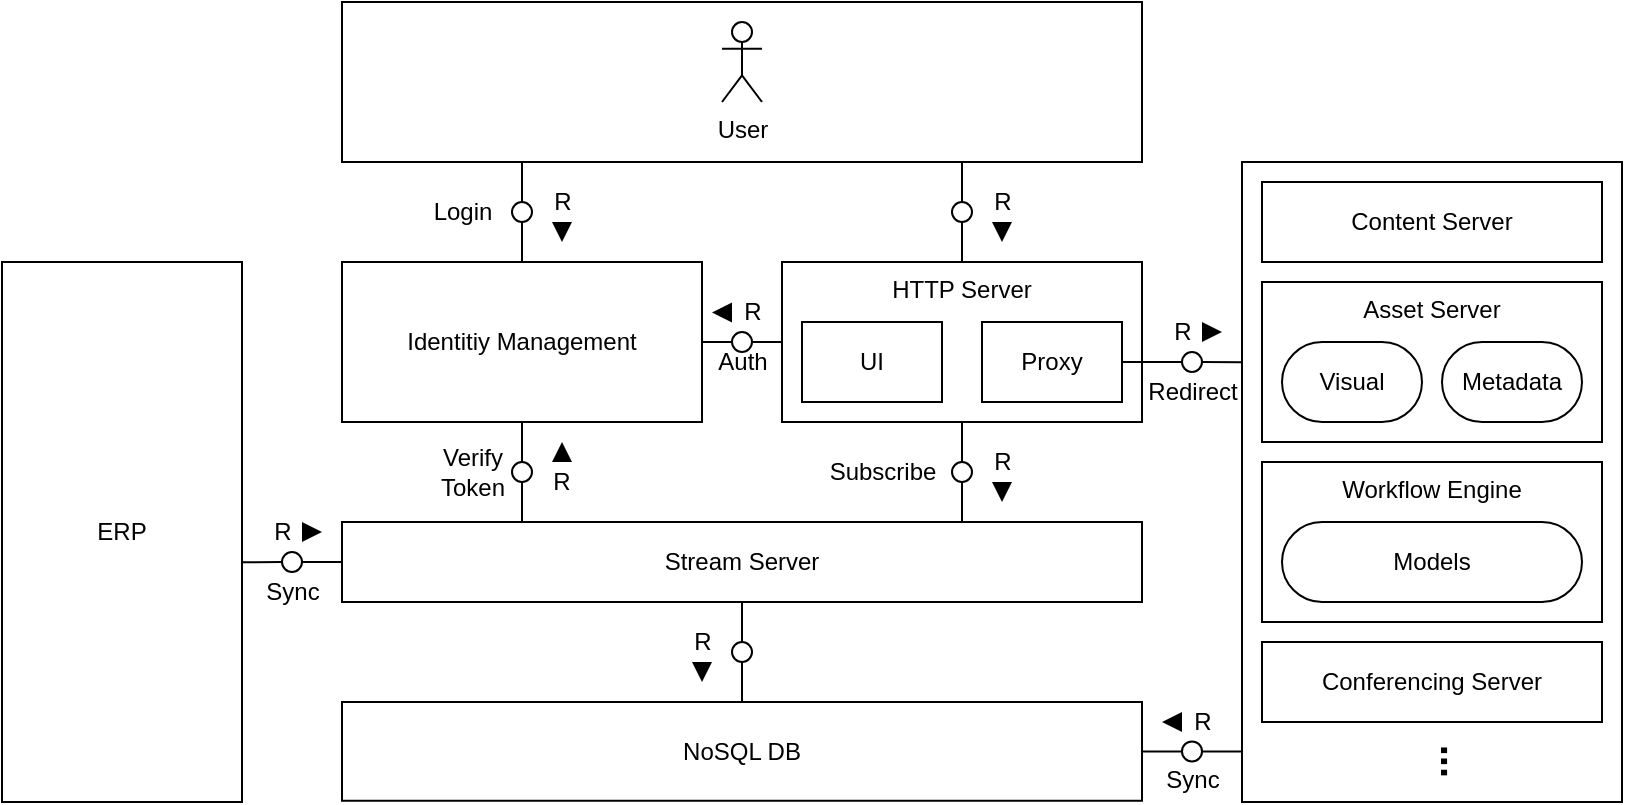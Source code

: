 <mxfile version="13.3.5" type="device"><diagram id="8TGCa_ktwGSLHj1pzFkR" name="Page-1"><mxGraphModel dx="782" dy="437" grid="1" gridSize="10" guides="1" tooltips="1" connect="1" arrows="1" fold="1" page="1" pageScale="1" pageWidth="850" pageHeight="1100" math="0" shadow="0"><root><mxCell id="0"/><mxCell id="1" parent="0"/><mxCell id="qzlA5_UaND0cFiVb6v2D-30" value="XMPP Server" style="rounded=0;whiteSpace=wrap;html=1;" parent="1" vertex="1"><mxGeometry x="650" y="160" width="190" height="320" as="geometry"/></mxCell><mxCell id="qzlA5_UaND0cFiVb6v2D-23" value="Asset Server" style="rounded=0;whiteSpace=wrap;html=1;verticalAlign=top;" parent="1" vertex="1"><mxGeometry x="660" y="220" width="170" height="80" as="geometry"/></mxCell><mxCell id="qzlA5_UaND0cFiVb6v2D-3" value="" style="rounded=0;whiteSpace=wrap;html=1;points=[[0.225,1],[0.775,1]]" parent="1" vertex="1"><mxGeometry x="200" y="80" width="400" height="80" as="geometry"/></mxCell><mxCell id="qzlA5_UaND0cFiVb6v2D-2" value="User" style="shape=umlActor;verticalLabelPosition=bottom;labelBackgroundColor=#ffffff;verticalAlign=top;html=1;outlineConnect=0;" parent="1" vertex="1"><mxGeometry x="390" y="90" width="20" height="40" as="geometry"/></mxCell><mxCell id="qzlA5_UaND0cFiVb6v2D-10" value="Identitiy Management" style="rounded=0;whiteSpace=wrap;html=1;" parent="1" vertex="1"><mxGeometry x="200" y="210" width="180" height="80" as="geometry"/></mxCell><mxCell id="qzlA5_UaND0cFiVb6v2D-12" value="HTTP Server" style="rounded=0;whiteSpace=wrap;html=1;verticalAlign=top;" parent="1" vertex="1"><mxGeometry x="420" y="210" width="180" height="80" as="geometry"/></mxCell><mxCell id="qzlA5_UaND0cFiVb6v2D-14" value="UI" style="rounded=0;whiteSpace=wrap;html=1;" parent="1" vertex="1"><mxGeometry x="430" y="240" width="70" height="40" as="geometry"/></mxCell><mxCell id="qzlA5_UaND0cFiVb6v2D-15" value="Proxy" style="rounded=0;whiteSpace=wrap;html=1;" parent="1" vertex="1"><mxGeometry x="520" y="240" width="70" height="40" as="geometry"/></mxCell><mxCell id="qzlA5_UaND0cFiVb6v2D-18" value="Stream Server" style="rounded=0;whiteSpace=wrap;html=1;points=[[0.225,0],[0.775,0],[0.5,1]]" parent="1" vertex="1"><mxGeometry x="200" y="340" width="400" height="40" as="geometry"/></mxCell><mxCell id="qzlA5_UaND0cFiVb6v2D-19" value="NoSQL DB" style="rounded=0;whiteSpace=wrap;html=1;" parent="1" vertex="1"><mxGeometry x="200" y="430" width="400" height="49.38" as="geometry"/></mxCell><mxCell id="qzlA5_UaND0cFiVb6v2D-20" value="Metadata" style="rounded=1;whiteSpace=wrap;html=1;arcSize=50;" parent="1" vertex="1"><mxGeometry x="750" y="250" width="70" height="40" as="geometry"/></mxCell><mxCell id="qzlA5_UaND0cFiVb6v2D-21" value="Visual" style="rounded=1;whiteSpace=wrap;html=1;arcSize=50;" parent="1" vertex="1"><mxGeometry x="670" y="250" width="70" height="40" as="geometry"/></mxCell><mxCell id="qzlA5_UaND0cFiVb6v2D-26" value="Workflow Engine" style="rounded=0;whiteSpace=wrap;html=1;verticalAlign=top;" parent="1" vertex="1"><mxGeometry x="660" y="310" width="170" height="80" as="geometry"/></mxCell><mxCell id="qzlA5_UaND0cFiVb6v2D-28" value="Models" style="rounded=1;whiteSpace=wrap;html=1;arcSize=50;" parent="1" vertex="1"><mxGeometry x="670" y="340" width="150" height="40" as="geometry"/></mxCell><mxCell id="qzlA5_UaND0cFiVb6v2D-32" value="ERP" style="rounded=0;whiteSpace=wrap;html=1;" parent="1" vertex="1"><mxGeometry x="30" y="210" width="120" height="270" as="geometry"/></mxCell><mxCell id="qzlA5_UaND0cFiVb6v2D-33" value="..." style="rounded=0;whiteSpace=wrap;html=1;fontStyle=1;fontSize=20;verticalAlign=middle;rotation=90;strokeColor=none;fillColor=none;" parent="1" vertex="1"><mxGeometry x="738" y="440" width="40" height="39.38" as="geometry"/></mxCell><mxCell id="qzlA5_UaND0cFiVb6v2D-29" value="Conferencing Server" style="rounded=0;whiteSpace=wrap;html=1;" parent="1" vertex="1"><mxGeometry x="660" y="400" width="170" height="40" as="geometry"/></mxCell><mxCell id="qzlA5_UaND0cFiVb6v2D-34" value="" style="endArrow=none;html=1;fontSize=15;exitX=0.5;exitY=0;exitDx=0;exitDy=0;entryX=0.225;entryY=1;entryDx=0;entryDy=0;" parent="1" source="qzlA5_UaND0cFiVb6v2D-35" target="qzlA5_UaND0cFiVb6v2D-3" edge="1"><mxGeometry width="50" height="50" relative="1" as="geometry"><mxPoint x="180" y="220" as="sourcePoint"/><mxPoint x="240" y="185" as="targetPoint"/></mxGeometry></mxCell><mxCell id="qzlA5_UaND0cFiVb6v2D-35" value="" style="ellipse;whiteSpace=wrap;html=1;aspect=fixed;fillColor=none;fontSize=15;" parent="1" vertex="1"><mxGeometry x="285" y="180" width="10" height="10" as="geometry"/></mxCell><mxCell id="qzlA5_UaND0cFiVb6v2D-39" value="" style="endArrow=none;html=1;fontSize=15;exitX=0.5;exitY=0;exitDx=0;exitDy=0;entryX=0.5;entryY=1;entryDx=0;entryDy=0;" parent="1" source="qzlA5_UaND0cFiVb6v2D-10" target="qzlA5_UaND0cFiVb6v2D-35" edge="1"><mxGeometry width="50" height="50" relative="1" as="geometry"><mxPoint x="290" y="190" as="sourcePoint"/><mxPoint x="290" y="170" as="targetPoint"/></mxGeometry></mxCell><mxCell id="qzlA5_UaND0cFiVb6v2D-46" value="" style="endArrow=none;html=1;fontSize=15;exitX=0.5;exitY=0;exitDx=0;exitDy=0;entryX=0.775;entryY=1;entryDx=0;entryDy=0;" parent="1" source="qzlA5_UaND0cFiVb6v2D-47" target="qzlA5_UaND0cFiVb6v2D-3" edge="1"><mxGeometry width="50" height="50" relative="1" as="geometry"><mxPoint x="295" y="230" as="sourcePoint"/><mxPoint x="395" y="170" as="targetPoint"/></mxGeometry></mxCell><mxCell id="qzlA5_UaND0cFiVb6v2D-47" value="" style="ellipse;whiteSpace=wrap;html=1;aspect=fixed;fillColor=none;fontSize=15;" parent="1" vertex="1"><mxGeometry x="505" y="180" width="10" height="10" as="geometry"/></mxCell><mxCell id="qzlA5_UaND0cFiVb6v2D-48" value="" style="endArrow=none;html=1;fontSize=15;exitX=0.5;exitY=0;exitDx=0;exitDy=0;entryX=0.5;entryY=1;entryDx=0;entryDy=0;" parent="1" source="qzlA5_UaND0cFiVb6v2D-12" target="qzlA5_UaND0cFiVb6v2D-47" edge="1"><mxGeometry width="50" height="50" relative="1" as="geometry"><mxPoint x="395" y="220" as="sourcePoint"/><mxPoint x="405" y="180" as="targetPoint"/></mxGeometry></mxCell><mxCell id="qzlA5_UaND0cFiVb6v2D-49" value="" style="endArrow=none;html=1;fontSize=15;exitX=0.5;exitY=0;exitDx=0;exitDy=0;entryX=0.5;entryY=1;entryDx=0;entryDy=0;" parent="1" source="qzlA5_UaND0cFiVb6v2D-50" target="qzlA5_UaND0cFiVb6v2D-10" edge="1"><mxGeometry width="50" height="50" relative="1" as="geometry"><mxPoint x="190" y="314" as="sourcePoint"/><mxPoint x="300" y="254" as="targetPoint"/></mxGeometry></mxCell><mxCell id="qzlA5_UaND0cFiVb6v2D-50" value="" style="ellipse;whiteSpace=wrap;html=1;aspect=fixed;fillColor=none;fontSize=15;" parent="1" vertex="1"><mxGeometry x="285" y="310" width="10" height="10" as="geometry"/></mxCell><mxCell id="qzlA5_UaND0cFiVb6v2D-51" value="" style="endArrow=none;html=1;fontSize=15;exitX=0.225;exitY=0;exitDx=0;exitDy=0;entryX=0.5;entryY=1;entryDx=0;entryDy=0;" parent="1" source="qzlA5_UaND0cFiVb6v2D-18" target="qzlA5_UaND0cFiVb6v2D-50" edge="1"><mxGeometry width="50" height="50" relative="1" as="geometry"><mxPoint x="300" y="304" as="sourcePoint"/><mxPoint x="300" y="264" as="targetPoint"/></mxGeometry></mxCell><mxCell id="qzlA5_UaND0cFiVb6v2D-53" value="" style="ellipse;whiteSpace=wrap;html=1;aspect=fixed;fillColor=none;fontSize=15;" parent="1" vertex="1"><mxGeometry x="505" y="310" width="10" height="10" as="geometry"/></mxCell><mxCell id="qzlA5_UaND0cFiVb6v2D-54" value="" style="endArrow=none;html=1;fontSize=15;exitX=0.5;exitY=0;exitDx=0;exitDy=0;entryX=0.5;entryY=1;entryDx=0;entryDy=0;" parent="1" source="qzlA5_UaND0cFiVb6v2D-53" target="qzlA5_UaND0cFiVb6v2D-12" edge="1"><mxGeometry width="50" height="50" relative="1" as="geometry"><mxPoint x="300" y="350" as="sourcePoint"/><mxPoint x="300" y="330" as="targetPoint"/></mxGeometry></mxCell><mxCell id="qzlA5_UaND0cFiVb6v2D-55" value="" style="endArrow=none;html=1;fontSize=15;exitX=0.775;exitY=0;exitDx=0;exitDy=0;entryX=0.5;entryY=1;entryDx=0;entryDy=0;" parent="1" source="qzlA5_UaND0cFiVb6v2D-18" target="qzlA5_UaND0cFiVb6v2D-53" edge="1"><mxGeometry width="50" height="50" relative="1" as="geometry"><mxPoint x="520" y="320" as="sourcePoint"/><mxPoint x="520" y="300.0" as="targetPoint"/></mxGeometry></mxCell><mxCell id="qzlA5_UaND0cFiVb6v2D-56" value="" style="ellipse;whiteSpace=wrap;html=1;aspect=fixed;fillColor=none;fontSize=15;" parent="1" vertex="1"><mxGeometry x="395" y="400" width="10" height="10" as="geometry"/></mxCell><mxCell id="qzlA5_UaND0cFiVb6v2D-57" value="" style="endArrow=none;html=1;fontSize=15;exitX=0.5;exitY=0;exitDx=0;exitDy=0;entryX=0.5;entryY=1;entryDx=0;entryDy=0;" parent="1" source="qzlA5_UaND0cFiVb6v2D-56" target="qzlA5_UaND0cFiVb6v2D-18" edge="1"><mxGeometry width="50" height="50" relative="1" as="geometry"><mxPoint x="190" y="440" as="sourcePoint"/><mxPoint x="370" y="400" as="targetPoint"/></mxGeometry></mxCell><mxCell id="qzlA5_UaND0cFiVb6v2D-58" value="" style="endArrow=none;html=1;fontSize=15;entryX=0.5;entryY=1;entryDx=0;entryDy=0;exitX=0.5;exitY=0;exitDx=0;exitDy=0;" parent="1" source="qzlA5_UaND0cFiVb6v2D-19" target="qzlA5_UaND0cFiVb6v2D-56" edge="1"><mxGeometry width="50" height="50" relative="1" as="geometry"><mxPoint x="370" y="420" as="sourcePoint"/><mxPoint x="410" y="390.0" as="targetPoint"/></mxGeometry></mxCell><mxCell id="qzlA5_UaND0cFiVb6v2D-60" value="" style="ellipse;whiteSpace=wrap;html=1;aspect=fixed;fillColor=none;fontSize=15;" parent="1" vertex="1"><mxGeometry x="620" y="255" width="10" height="10" as="geometry"/></mxCell><mxCell id="qzlA5_UaND0cFiVb6v2D-61" value="" style="ellipse;whiteSpace=wrap;html=1;aspect=fixed;fillColor=none;fontSize=15;" parent="1" vertex="1"><mxGeometry x="620" y="449.69" width="10" height="10" as="geometry"/></mxCell><mxCell id="qzlA5_UaND0cFiVb6v2D-62" value="" style="endArrow=none;html=1;fontSize=15;exitX=1;exitY=0.5;exitDx=0;exitDy=0;entryX=0;entryY=0.5;entryDx=0;entryDy=0;" parent="1" source="qzlA5_UaND0cFiVb6v2D-15" target="qzlA5_UaND0cFiVb6v2D-60" edge="1"><mxGeometry width="50" height="50" relative="1" as="geometry"><mxPoint x="580" y="360" as="sourcePoint"/><mxPoint x="630" y="310" as="targetPoint"/></mxGeometry></mxCell><mxCell id="qzlA5_UaND0cFiVb6v2D-63" value="" style="endArrow=none;html=1;fontSize=15;entryX=0;entryY=0.5;entryDx=0;entryDy=0;exitX=1;exitY=0.5;exitDx=0;exitDy=0;" parent="1" source="qzlA5_UaND0cFiVb6v2D-19" target="qzlA5_UaND0cFiVb6v2D-61" edge="1"><mxGeometry width="50" height="50" relative="1" as="geometry"><mxPoint x="610" y="470" as="sourcePoint"/><mxPoint x="630" y="364.69" as="targetPoint"/></mxGeometry></mxCell><mxCell id="qzlA5_UaND0cFiVb6v2D-64" value="" style="endArrow=none;html=1;fontSize=15;exitX=1;exitY=0.5;exitDx=0;exitDy=0;entryX=0;entryY=0.556;entryDx=0;entryDy=0;entryPerimeter=0;" parent="1" source="qzlA5_UaND0cFiVb6v2D-61" edge="1"><mxGeometry width="50" height="50" relative="1" as="geometry"><mxPoint x="590" y="364.69" as="sourcePoint"/><mxPoint x="650" y="454.81" as="targetPoint"/></mxGeometry></mxCell><mxCell id="qzlA5_UaND0cFiVb6v2D-65" value="" style="endArrow=none;html=1;fontSize=15;entryX=1;entryY=0.5;entryDx=0;entryDy=0;exitX=0;exitY=0.313;exitDx=0;exitDy=0;exitPerimeter=0;" parent="1" source="qzlA5_UaND0cFiVb6v2D-30" target="qzlA5_UaND0cFiVb6v2D-60" edge="1"><mxGeometry width="50" height="50" relative="1" as="geometry"><mxPoint x="580" y="360" as="sourcePoint"/><mxPoint x="630" y="310" as="targetPoint"/></mxGeometry></mxCell><mxCell id="qzlA5_UaND0cFiVb6v2D-69" value="" style="ellipse;whiteSpace=wrap;html=1;aspect=fixed;fillColor=none;fontSize=15;" parent="1" vertex="1"><mxGeometry x="170" y="355" width="10" height="10" as="geometry"/></mxCell><mxCell id="qzlA5_UaND0cFiVb6v2D-70" value="" style="endArrow=none;html=1;fontSize=15;entryX=0;entryY=0.5;entryDx=0;entryDy=0;exitX=1;exitY=0.556;exitDx=0;exitDy=0;exitPerimeter=0;" parent="1" source="qzlA5_UaND0cFiVb6v2D-32" target="qzlA5_UaND0cFiVb6v2D-69" edge="1"><mxGeometry width="50" height="50" relative="1" as="geometry"><mxPoint x="180" y="430" as="sourcePoint"/><mxPoint x="230" y="380" as="targetPoint"/></mxGeometry></mxCell><mxCell id="qzlA5_UaND0cFiVb6v2D-71" value="" style="endArrow=none;html=1;fontSize=15;entryX=1;entryY=0.5;entryDx=0;entryDy=0;" parent="1" source="qzlA5_UaND0cFiVb6v2D-18" target="qzlA5_UaND0cFiVb6v2D-69" edge="1"><mxGeometry width="50" height="50" relative="1" as="geometry"><mxPoint x="180" y="440" as="sourcePoint"/><mxPoint x="230" y="390" as="targetPoint"/></mxGeometry></mxCell><mxCell id="DiiYMwunppkMj44Wbucp-2" value="Content Server" style="rounded=0;whiteSpace=wrap;html=1;" parent="1" vertex="1"><mxGeometry x="660" y="170" width="170" height="40" as="geometry"/></mxCell><mxCell id="DiiYMwunppkMj44Wbucp-20" value="" style="group" parent="1" vertex="1" connectable="0"><mxGeometry x="520" y="170" width="20" height="30" as="geometry"/></mxCell><mxCell id="DiiYMwunppkMj44Wbucp-17" value="R" style="text;html=1;align=center;verticalAlign=middle;resizable=0;points=[];autosize=1;" parent="DiiYMwunppkMj44Wbucp-20" vertex="1"><mxGeometry width="20" height="20" as="geometry"/></mxCell><mxCell id="DiiYMwunppkMj44Wbucp-18" value="" style="triangle;whiteSpace=wrap;html=1;fillColor=#000000;strokeColor=none;rotation=90;" parent="DiiYMwunppkMj44Wbucp-20" vertex="1"><mxGeometry x="5" y="20" width="10" height="10" as="geometry"/></mxCell><mxCell id="DiiYMwunppkMj44Wbucp-21" value="" style="group" parent="1" vertex="1" connectable="0"><mxGeometry x="610" y="235" width="20" height="20" as="geometry"/></mxCell><mxCell id="DiiYMwunppkMj44Wbucp-22" value="R" style="text;html=1;align=center;verticalAlign=middle;resizable=0;points=[];autosize=1;" parent="DiiYMwunppkMj44Wbucp-21" vertex="1"><mxGeometry width="20" height="20" as="geometry"/></mxCell><mxCell id="DiiYMwunppkMj44Wbucp-23" value="" style="triangle;whiteSpace=wrap;html=1;fillColor=#000000;strokeColor=none;rotation=0;" parent="1" vertex="1"><mxGeometry x="630" y="240" width="10" height="10" as="geometry"/></mxCell><mxCell id="DiiYMwunppkMj44Wbucp-24" value="" style="group" parent="1" vertex="1" connectable="0"><mxGeometry x="620" y="430" width="20" height="20" as="geometry"/></mxCell><mxCell id="DiiYMwunppkMj44Wbucp-25" value="R" style="text;html=1;align=center;verticalAlign=middle;resizable=0;points=[];autosize=1;" parent="DiiYMwunppkMj44Wbucp-24" vertex="1"><mxGeometry width="20" height="20" as="geometry"/></mxCell><mxCell id="DiiYMwunppkMj44Wbucp-26" value="" style="triangle;whiteSpace=wrap;html=1;fillColor=#000000;strokeColor=none;rotation=-180;" parent="DiiYMwunppkMj44Wbucp-24" vertex="1"><mxGeometry x="-10" y="5" width="10" height="10" as="geometry"/></mxCell><mxCell id="DiiYMwunppkMj44Wbucp-27" value="" style="group" parent="1" vertex="1" connectable="0"><mxGeometry x="300" y="170" width="20" height="30" as="geometry"/></mxCell><mxCell id="DiiYMwunppkMj44Wbucp-28" value="R" style="text;html=1;align=center;verticalAlign=middle;resizable=0;points=[];autosize=1;" parent="DiiYMwunppkMj44Wbucp-27" vertex="1"><mxGeometry width="20" height="20" as="geometry"/></mxCell><mxCell id="DiiYMwunppkMj44Wbucp-29" value="" style="triangle;whiteSpace=wrap;html=1;fillColor=#000000;strokeColor=none;rotation=90;" parent="DiiYMwunppkMj44Wbucp-27" vertex="1"><mxGeometry x="5" y="20" width="10" height="10" as="geometry"/></mxCell><mxCell id="DiiYMwunppkMj44Wbucp-31" value="R" style="text;html=1;strokeColor=none;fillColor=none;align=center;verticalAlign=middle;whiteSpace=wrap;rounded=0;" parent="1" vertex="1"><mxGeometry x="300" y="310" width="20" height="20" as="geometry"/></mxCell><mxCell id="DiiYMwunppkMj44Wbucp-32" value="" style="triangle;whiteSpace=wrap;html=1;fillColor=#000000;strokeColor=none;rotation=-90;" parent="1" vertex="1"><mxGeometry x="305" y="300" width="10" height="10" as="geometry"/></mxCell><mxCell id="DiiYMwunppkMj44Wbucp-33" value="" style="group" parent="1" vertex="1" connectable="0"><mxGeometry x="520" y="300" width="20" height="30" as="geometry"/></mxCell><mxCell id="DiiYMwunppkMj44Wbucp-34" value="R" style="text;html=1;align=center;verticalAlign=middle;resizable=0;points=[];autosize=1;" parent="DiiYMwunppkMj44Wbucp-33" vertex="1"><mxGeometry width="20" height="20" as="geometry"/></mxCell><mxCell id="DiiYMwunppkMj44Wbucp-35" value="" style="triangle;whiteSpace=wrap;html=1;fillColor=#000000;strokeColor=none;rotation=90;" parent="DiiYMwunppkMj44Wbucp-33" vertex="1"><mxGeometry x="5" y="20" width="10" height="10" as="geometry"/></mxCell><mxCell id="DiiYMwunppkMj44Wbucp-36" value="" style="group" parent="1" vertex="1" connectable="0"><mxGeometry x="160" y="335" width="20" height="20" as="geometry"/></mxCell><mxCell id="DiiYMwunppkMj44Wbucp-37" value="R" style="text;html=1;align=center;verticalAlign=middle;resizable=0;points=[];autosize=1;" parent="DiiYMwunppkMj44Wbucp-36" vertex="1"><mxGeometry width="20" height="20" as="geometry"/></mxCell><mxCell id="DiiYMwunppkMj44Wbucp-38" value="" style="triangle;whiteSpace=wrap;html=1;fillColor=#000000;strokeColor=none;rotation=0;" parent="1" vertex="1"><mxGeometry x="180" y="340" width="10" height="10" as="geometry"/></mxCell><mxCell id="DiiYMwunppkMj44Wbucp-39" value="Login" style="text;html=1;align=center;verticalAlign=middle;resizable=0;points=[];autosize=1;" parent="1" vertex="1"><mxGeometry x="240" y="175" width="40" height="20" as="geometry"/></mxCell><mxCell id="DiiYMwunppkMj44Wbucp-42" value="Sync" style="text;html=1;align=center;verticalAlign=middle;resizable=0;points=[];autosize=1;" parent="1" vertex="1"><mxGeometry x="155" y="365" width="40" height="20" as="geometry"/></mxCell><mxCell id="DiiYMwunppkMj44Wbucp-43" value="Verify&lt;br&gt;Token" style="text;html=1;align=center;verticalAlign=middle;resizable=0;points=[];autosize=1;" parent="1" vertex="1"><mxGeometry x="240" y="300" width="50" height="30" as="geometry"/></mxCell><mxCell id="DiiYMwunppkMj44Wbucp-44" value="" style="ellipse;whiteSpace=wrap;html=1;aspect=fixed;fillColor=none;fontSize=15;" parent="1" vertex="1"><mxGeometry x="395" y="245" width="10" height="10" as="geometry"/></mxCell><mxCell id="DiiYMwunppkMj44Wbucp-45" value="" style="endArrow=none;html=1;fontSize=15;entryX=0;entryY=0.5;entryDx=0;entryDy=0;exitX=1;exitY=0.5;exitDx=0;exitDy=0;" parent="1" source="qzlA5_UaND0cFiVb6v2D-10" target="DiiYMwunppkMj44Wbucp-44" edge="1"><mxGeometry width="50" height="50" relative="1" as="geometry"><mxPoint x="375" y="250.0" as="sourcePoint"/><mxPoint x="405" y="160" as="targetPoint"/></mxGeometry></mxCell><mxCell id="DiiYMwunppkMj44Wbucp-46" value="" style="endArrow=none;html=1;fontSize=15;exitX=1;exitY=0.5;exitDx=0;exitDy=0;entryX=0;entryY=0.5;entryDx=0;entryDy=0;" parent="1" source="DiiYMwunppkMj44Wbucp-44" target="qzlA5_UaND0cFiVb6v2D-12" edge="1"><mxGeometry width="50" height="50" relative="1" as="geometry"><mxPoint x="365" y="160" as="sourcePoint"/><mxPoint x="425" y="250.12" as="targetPoint"/></mxGeometry></mxCell><mxCell id="DiiYMwunppkMj44Wbucp-47" value="" style="group" parent="1" vertex="1" connectable="0"><mxGeometry x="395" y="225.31" width="20" height="20" as="geometry"/></mxCell><mxCell id="DiiYMwunppkMj44Wbucp-48" value="R" style="text;html=1;align=center;verticalAlign=middle;resizable=0;points=[];autosize=1;" parent="DiiYMwunppkMj44Wbucp-47" vertex="1"><mxGeometry width="20" height="20" as="geometry"/></mxCell><mxCell id="DiiYMwunppkMj44Wbucp-49" value="" style="triangle;whiteSpace=wrap;html=1;fillColor=#000000;strokeColor=none;rotation=-180;" parent="DiiYMwunppkMj44Wbucp-47" vertex="1"><mxGeometry x="-10" y="5" width="10" height="10" as="geometry"/></mxCell><mxCell id="DiiYMwunppkMj44Wbucp-50" value="Auth" style="text;html=1;align=center;verticalAlign=middle;resizable=0;points=[];autosize=1;" parent="1" vertex="1"><mxGeometry x="380" y="250" width="40" height="20" as="geometry"/></mxCell><mxCell id="DiiYMwunppkMj44Wbucp-51" value="Subscribe" style="text;html=1;align=center;verticalAlign=middle;resizable=0;points=[];autosize=1;" parent="1" vertex="1"><mxGeometry x="435" y="305" width="70" height="20" as="geometry"/></mxCell><mxCell id="DiiYMwunppkMj44Wbucp-52" value="Redirect" style="text;html=1;align=center;verticalAlign=middle;resizable=0;points=[];autosize=1;" parent="1" vertex="1"><mxGeometry x="595" y="265" width="60" height="20" as="geometry"/></mxCell><mxCell id="DiiYMwunppkMj44Wbucp-53" value="Sync" style="text;html=1;align=center;verticalAlign=middle;resizable=0;points=[];autosize=1;" parent="1" vertex="1"><mxGeometry x="605" y="459.38" width="40" height="20" as="geometry"/></mxCell><mxCell id="DiiYMwunppkMj44Wbucp-54" value="" style="group" parent="1" vertex="1" connectable="0"><mxGeometry x="370" y="390" width="20" height="30" as="geometry"/></mxCell><mxCell id="DiiYMwunppkMj44Wbucp-55" value="R" style="text;html=1;align=center;verticalAlign=middle;resizable=0;points=[];autosize=1;" parent="DiiYMwunppkMj44Wbucp-54" vertex="1"><mxGeometry width="20" height="20" as="geometry"/></mxCell><mxCell id="DiiYMwunppkMj44Wbucp-56" value="" style="triangle;whiteSpace=wrap;html=1;fillColor=#000000;strokeColor=none;rotation=90;" parent="DiiYMwunppkMj44Wbucp-54" vertex="1"><mxGeometry x="5" y="20" width="10" height="10" as="geometry"/></mxCell></root></mxGraphModel></diagram></mxfile>
